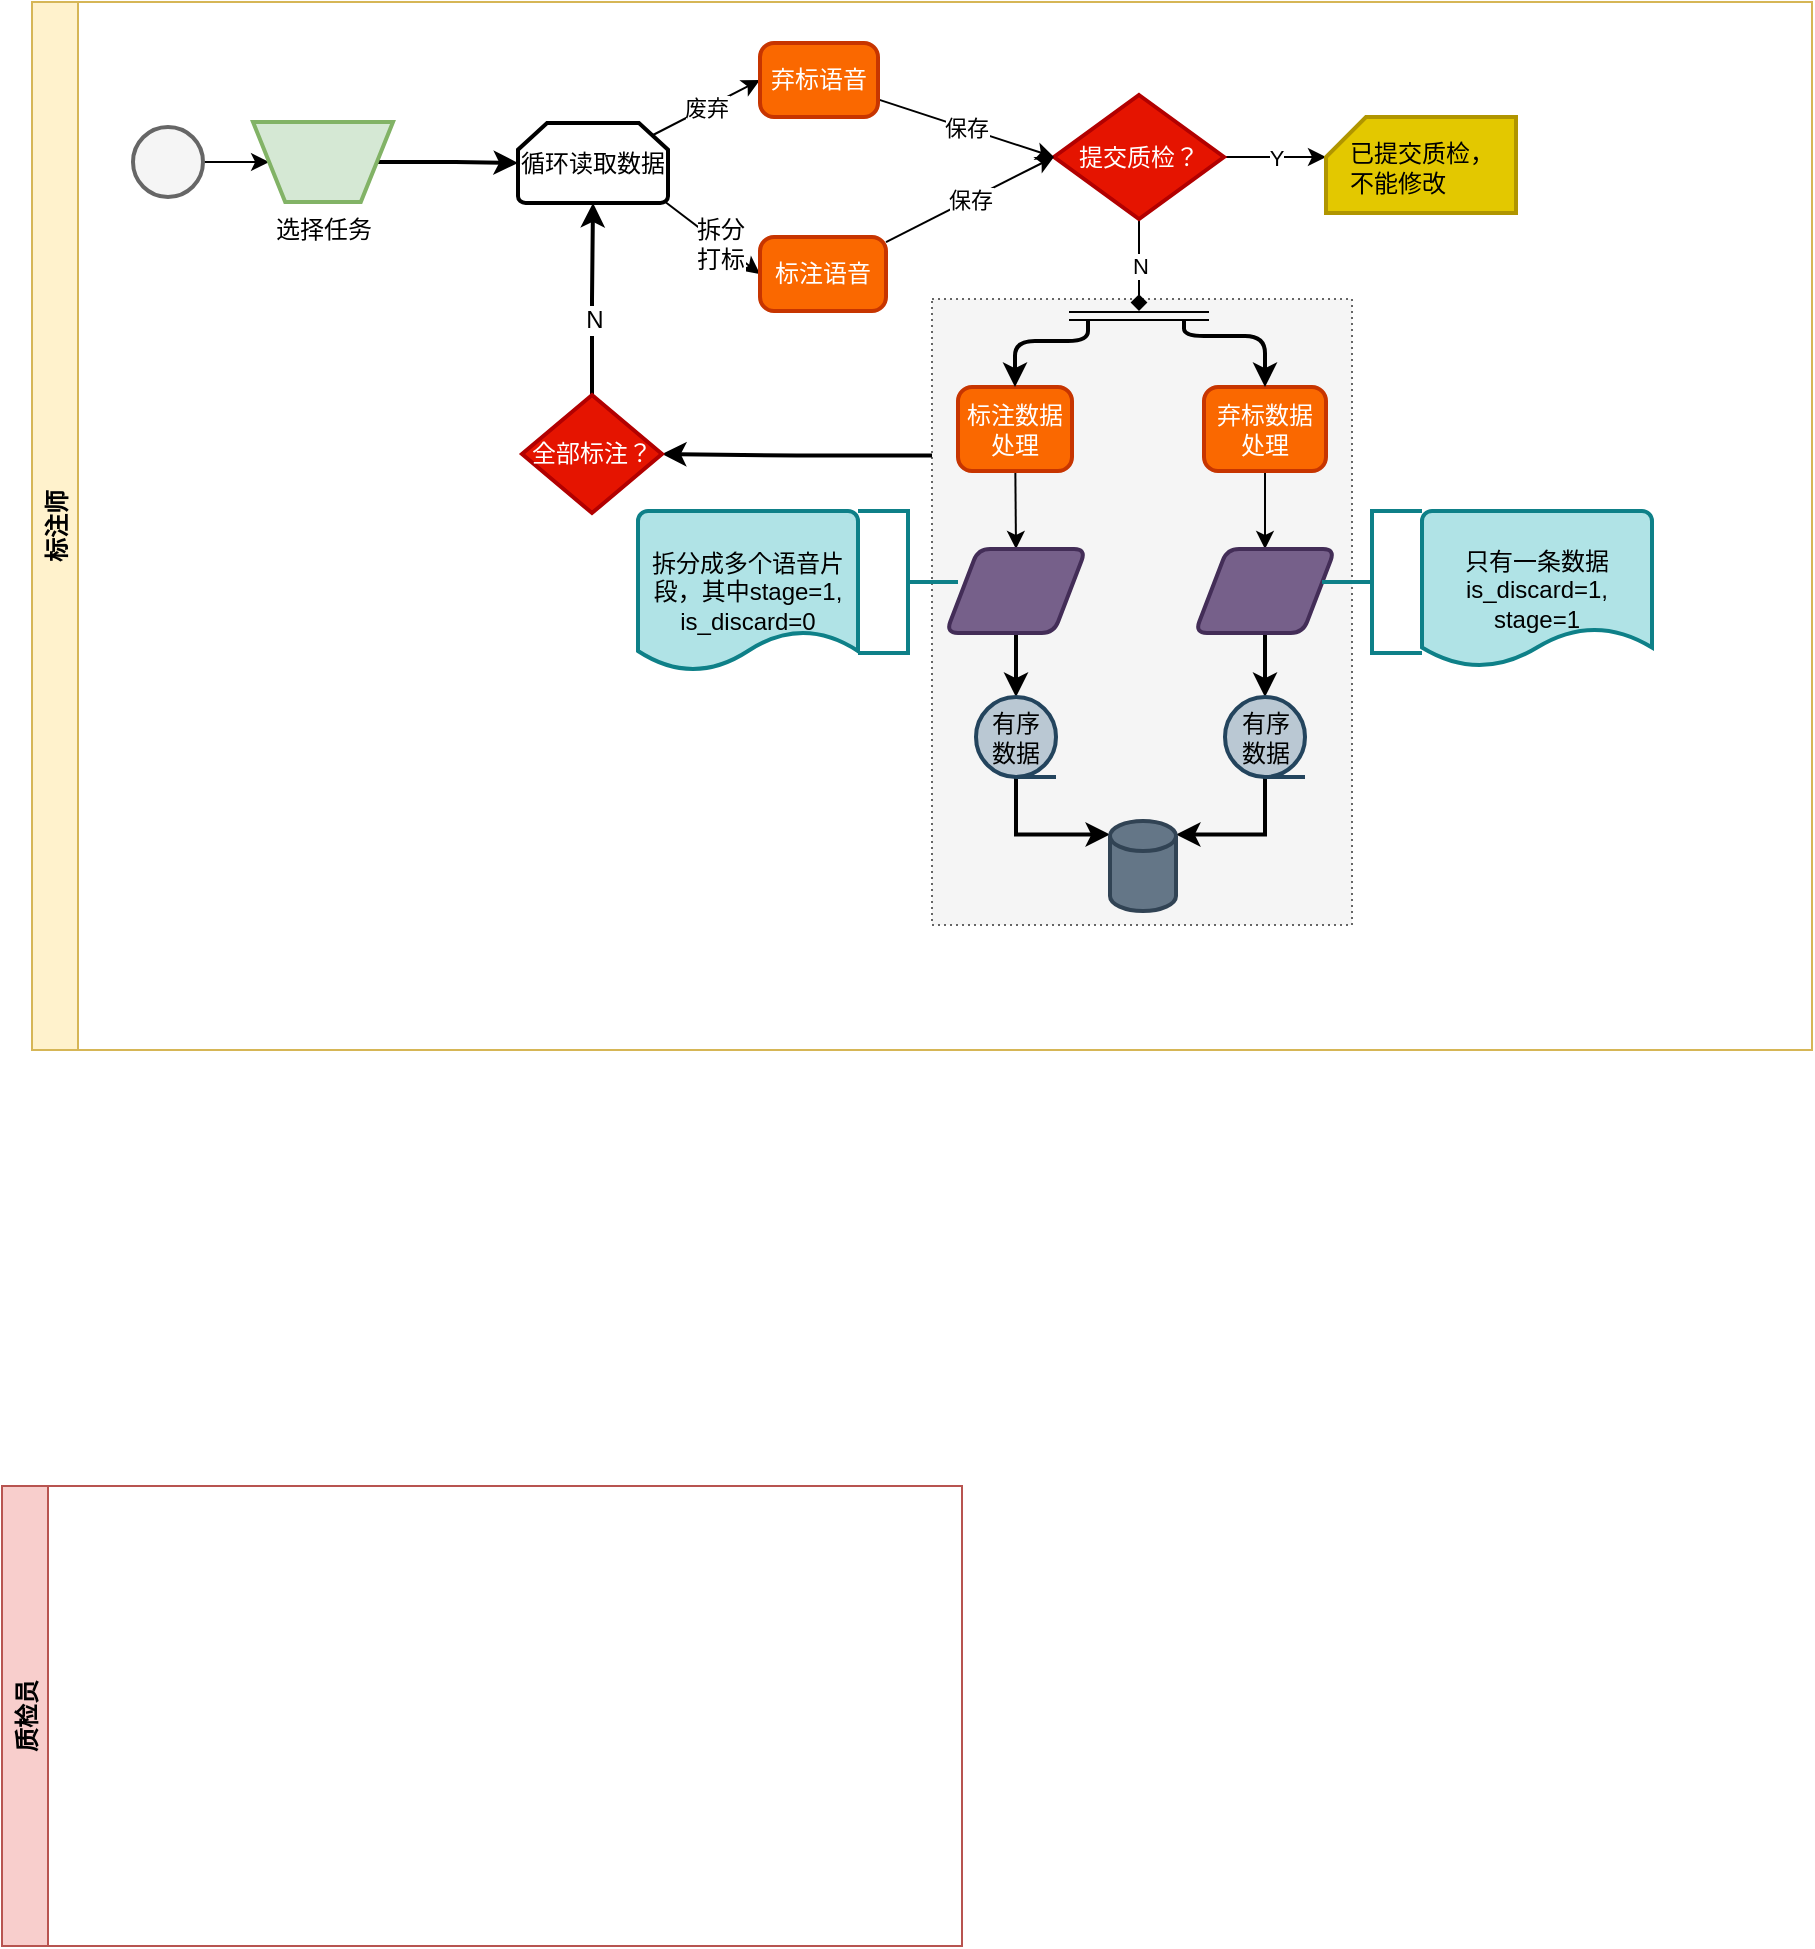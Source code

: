 <mxfile version="11.3.1" type="github" pages="1"><diagram id="CZjxZRCPXwb_QQ-ab7sO" name="第 1 页"><mxGraphModel dx="1412" dy="900" grid="1" gridSize="10" guides="1" tooltips="1" connect="1" arrows="1" fold="1" page="1" pageScale="1" pageWidth="827" pageHeight="1169" math="0" shadow="0"><root><mxCell id="0"/><mxCell id="1" parent="0"/><mxCell id="dYsrpor6kG66DHCL_pji-4" value="标注师" style="swimlane;fillColor=#fff2cc;strokeColor=#d6b656;rotation=-90;" vertex="1" parent="1"><mxGeometry x="327" y="-180" width="524" height="890" as="geometry"/></mxCell><mxCell id="dYsrpor6kG66DHCL_pji-70" value="" style="rounded=0;whiteSpace=wrap;html=1;fillColor=#f5f5f5;strokeColor=#666666;fontColor=#333333;dashed=1;dashPattern=1 2;" vertex="1" parent="dYsrpor6kG66DHCL_pji-4"><mxGeometry x="267" y="331.5" width="210" height="313" as="geometry"/></mxCell><mxCell id="dYsrpor6kG66DHCL_pji-73" style="edgeStyle=orthogonalEdgeStyle;rounded=0;orthogonalLoop=1;jettySize=auto;html=1;exitX=0;exitY=0.25;exitDx=0;exitDy=0;entryX=1;entryY=0.5;entryDx=0;entryDy=0;entryPerimeter=0;endArrow=classic;endFill=1;strokeWidth=2;" edge="1" parent="dYsrpor6kG66DHCL_pji-4" source="dYsrpor6kG66DHCL_pji-70" target="dYsrpor6kG66DHCL_pji-72"><mxGeometry relative="1" as="geometry"/></mxCell><mxCell id="dYsrpor6kG66DHCL_pji-11" style="edgeStyle=orthogonalEdgeStyle;rounded=0;orthogonalLoop=1;jettySize=auto;html=1;entryX=0;entryY=0.5;entryDx=0;entryDy=0;" edge="1" parent="dYsrpor6kG66DHCL_pji-4" source="dYsrpor6kG66DHCL_pji-7" target="dYsrpor6kG66DHCL_pji-9"><mxGeometry relative="1" as="geometry"/></mxCell><mxCell id="dYsrpor6kG66DHCL_pji-7" value="" style="strokeWidth=2;html=1;shape=mxgraph.flowchart.start_2;whiteSpace=wrap;rotation=-90;fillColor=#f5f5f5;strokeColor=#666666;fontColor=#333333;" vertex="1" parent="dYsrpor6kG66DHCL_pji-4"><mxGeometry x="-132.5" y="245.5" width="35" height="35" as="geometry"/></mxCell><mxCell id="dYsrpor6kG66DHCL_pji-13" style="rounded=0;orthogonalLoop=1;jettySize=auto;html=1;entryX=0;entryY=0.5;entryDx=0;entryDy=0;exitX=0.98;exitY=0.985;exitDx=0;exitDy=0;exitPerimeter=0;" edge="1" parent="dYsrpor6kG66DHCL_pji-4" source="dYsrpor6kG66DHCL_pji-63" target="dYsrpor6kG66DHCL_pji-24"><mxGeometry relative="1" as="geometry"><mxPoint x="174.5" y="282.9" as="sourcePoint"/></mxGeometry></mxCell><mxCell id="dYsrpor6kG66DHCL_pji-35" value="拆分&lt;br&gt;打标" style="text;html=1;resizable=0;points=[];align=center;verticalAlign=middle;labelBackgroundColor=#ffffff;" vertex="1" connectable="0" parent="dYsrpor6kG66DHCL_pji-13"><mxGeometry x="-0.23" y="-1" relative="1" as="geometry"><mxPoint x="10" y="6.5" as="offset"/></mxGeometry></mxCell><mxCell id="dYsrpor6kG66DHCL_pji-28" value="废弃" style="edgeStyle=none;rounded=0;orthogonalLoop=1;jettySize=auto;html=1;exitX=0.9;exitY=0.15;exitDx=0;exitDy=0;entryX=0;entryY=0.5;entryDx=0;entryDy=0;exitPerimeter=0;" edge="1" parent="dYsrpor6kG66DHCL_pji-4" source="dYsrpor6kG66DHCL_pji-63" target="dYsrpor6kG66DHCL_pji-25"><mxGeometry relative="1" as="geometry"><mxPoint x="176" y="263.5" as="sourcePoint"/></mxGeometry></mxCell><mxCell id="dYsrpor6kG66DHCL_pji-65" style="edgeStyle=orthogonalEdgeStyle;rounded=0;orthogonalLoop=1;jettySize=auto;html=1;entryX=0;entryY=0.5;entryDx=0;entryDy=0;entryPerimeter=0;endArrow=classic;endFill=1;strokeWidth=2;" edge="1" parent="dYsrpor6kG66DHCL_pji-4" source="dYsrpor6kG66DHCL_pji-9" target="dYsrpor6kG66DHCL_pji-63"><mxGeometry relative="1" as="geometry"/></mxCell><mxCell id="dYsrpor6kG66DHCL_pji-9" value="选择任务" style="verticalLabelPosition=bottom;verticalAlign=top;html=1;strokeWidth=2;shape=trapezoid;perimeter=trapezoidPerimeter;whiteSpace=wrap;size=0.23;arcSize=10;flipV=1;fillColor=#d5e8d4;rotation=0;strokeColor=#82b366;" vertex="1" parent="dYsrpor6kG66DHCL_pji-4"><mxGeometry x="-72.5" y="243" width="70" height="40" as="geometry"/></mxCell><mxCell id="dYsrpor6kG66DHCL_pji-16" value="Y" style="edgeStyle=orthogonalEdgeStyle;rounded=0;orthogonalLoop=1;jettySize=auto;html=1;entryX=0;entryY=0;entryDx=0;entryDy=20;entryPerimeter=0;" edge="1" parent="dYsrpor6kG66DHCL_pji-4" source="dYsrpor6kG66DHCL_pji-12" target="dYsrpor6kG66DHCL_pji-15"><mxGeometry relative="1" as="geometry"/></mxCell><mxCell id="dYsrpor6kG66DHCL_pji-32" value="N" style="edgeStyle=none;rounded=0;orthogonalLoop=1;jettySize=auto;html=1;exitX=0.5;exitY=1;exitDx=0;exitDy=0;exitPerimeter=0;entryX=0.5;entryY=0;entryDx=0;entryDy=0;endArrow=diamond;endFill=1;" edge="1" parent="dYsrpor6kG66DHCL_pji-4" source="dYsrpor6kG66DHCL_pji-12"><mxGeometry relative="1" as="geometry"><mxPoint x="370.5" y="337.5" as="targetPoint"/></mxGeometry></mxCell><mxCell id="dYsrpor6kG66DHCL_pji-12" value="提交质检？" style="strokeWidth=2;html=1;shape=mxgraph.flowchart.decision;whiteSpace=wrap;fillColor=#e51400;strokeColor=#B20000;fontColor=#ffffff;" vertex="1" parent="dYsrpor6kG66DHCL_pji-4"><mxGeometry x="328" y="229.5" width="85" height="62" as="geometry"/></mxCell><mxCell id="dYsrpor6kG66DHCL_pji-15" value="" style="verticalLabelPosition=bottom;verticalAlign=top;html=1;strokeWidth=2;shape=card;whiteSpace=wrap;size=20;arcSize=12;fillColor=#e3c800;strokeColor=#B09500;fontColor=#ffffff;" vertex="1" parent="dYsrpor6kG66DHCL_pji-4"><mxGeometry x="464" y="240.5" width="95" height="48" as="geometry"/></mxCell><mxCell id="dYsrpor6kG66DHCL_pji-19" value="已提交质检，&lt;br&gt;不能修改" style="text;html=1;strokeColor=none;fillColor=none;align=left;verticalAlign=middle;whiteSpace=wrap;rounded=0;" vertex="1" parent="dYsrpor6kG66DHCL_pji-4"><mxGeometry x="474" y="256" width="75" height="20" as="geometry"/></mxCell><mxCell id="dYsrpor6kG66DHCL_pji-30" value="保存" style="edgeStyle=none;rounded=0;orthogonalLoop=1;jettySize=auto;html=1;entryX=0;entryY=0.5;entryDx=0;entryDy=0;entryPerimeter=0;" edge="1" parent="dYsrpor6kG66DHCL_pji-4" source="dYsrpor6kG66DHCL_pji-24" target="dYsrpor6kG66DHCL_pji-12"><mxGeometry relative="1" as="geometry"/></mxCell><mxCell id="dYsrpor6kG66DHCL_pji-24" value="标注语音" style="rounded=1;whiteSpace=wrap;html=1;absoluteArcSize=1;arcSize=14;strokeWidth=2;fillColor=#fa6800;strokeColor=#C73500;fontColor=#ffffff;" vertex="1" parent="dYsrpor6kG66DHCL_pji-4"><mxGeometry x="181" y="300.5" width="63" height="37" as="geometry"/></mxCell><mxCell id="dYsrpor6kG66DHCL_pji-29" value="保存" style="edgeStyle=none;rounded=0;orthogonalLoop=1;jettySize=auto;html=1;entryX=0;entryY=0.5;entryDx=0;entryDy=0;entryPerimeter=0;" edge="1" parent="dYsrpor6kG66DHCL_pji-4" source="dYsrpor6kG66DHCL_pji-25" target="dYsrpor6kG66DHCL_pji-12"><mxGeometry relative="1" as="geometry"><mxPoint x="321" y="256.5" as="targetPoint"/></mxGeometry></mxCell><mxCell id="dYsrpor6kG66DHCL_pji-25" value="弃标语音" style="rounded=1;whiteSpace=wrap;html=1;absoluteArcSize=1;arcSize=14;strokeWidth=2;fillColor=#fa6800;strokeColor=#C73500;fontColor=#ffffff;" vertex="1" parent="dYsrpor6kG66DHCL_pji-4"><mxGeometry x="181" y="203.5" width="59" height="37" as="geometry"/></mxCell><mxCell id="dYsrpor6kG66DHCL_pji-37" value="" style="shape=link;html=1;" edge="1" parent="dYsrpor6kG66DHCL_pji-4"><mxGeometry width="50" height="50" relative="1" as="geometry"><mxPoint x="335.5" y="340" as="sourcePoint"/><mxPoint x="405.5" y="340" as="targetPoint"/></mxGeometry></mxCell><mxCell id="dYsrpor6kG66DHCL_pji-43" style="edgeStyle=none;rounded=0;orthogonalLoop=1;jettySize=auto;html=1;entryX=0.5;entryY=0;entryDx=0;entryDy=0;endArrow=classic;endFill=1;" edge="1" parent="dYsrpor6kG66DHCL_pji-4" source="dYsrpor6kG66DHCL_pji-39" target="dYsrpor6kG66DHCL_pji-41"><mxGeometry relative="1" as="geometry"/></mxCell><mxCell id="dYsrpor6kG66DHCL_pji-39" value="标注数据处理" style="rounded=1;whiteSpace=wrap;html=1;absoluteArcSize=1;arcSize=14;strokeWidth=2;fillColor=#fa6800;strokeColor=#C73500;fontColor=#ffffff;" vertex="1" parent="dYsrpor6kG66DHCL_pji-4"><mxGeometry x="280" y="375.5" width="57" height="42" as="geometry"/></mxCell><mxCell id="dYsrpor6kG66DHCL_pji-44" style="edgeStyle=none;rounded=0;orthogonalLoop=1;jettySize=auto;html=1;entryX=0.5;entryY=0;entryDx=0;entryDy=0;endArrow=classic;endFill=1;" edge="1" parent="dYsrpor6kG66DHCL_pji-4" source="dYsrpor6kG66DHCL_pji-40" target="dYsrpor6kG66DHCL_pji-42"><mxGeometry relative="1" as="geometry"/></mxCell><mxCell id="dYsrpor6kG66DHCL_pji-40" value="弃标数据处理" style="rounded=1;whiteSpace=wrap;html=1;absoluteArcSize=1;arcSize=14;strokeWidth=2;fillColor=#fa6800;strokeColor=#C73500;fontColor=#ffffff;" vertex="1" parent="dYsrpor6kG66DHCL_pji-4"><mxGeometry x="403" y="375.5" width="61" height="42" as="geometry"/></mxCell><mxCell id="dYsrpor6kG66DHCL_pji-56" style="edgeStyle=orthogonalEdgeStyle;rounded=0;orthogonalLoop=1;jettySize=auto;html=1;endArrow=classic;endFill=1;strokeWidth=2;" edge="1" parent="dYsrpor6kG66DHCL_pji-4" source="dYsrpor6kG66DHCL_pji-41" target="dYsrpor6kG66DHCL_pji-53"><mxGeometry relative="1" as="geometry"/></mxCell><mxCell id="dYsrpor6kG66DHCL_pji-41" value="" style="verticalLabelPosition=bottom;verticalAlign=top;html=1;strokeWidth=2;shape=parallelogram;perimeter=parallelogramPerimeter;whiteSpace=wrap;rounded=1;arcSize=12;size=0.23;fillColor=#76608a;strokeColor=#432D57;fontColor=#ffffff;" vertex="1" parent="dYsrpor6kG66DHCL_pji-4"><mxGeometry x="274" y="456.5" width="70" height="42" as="geometry"/></mxCell><mxCell id="dYsrpor6kG66DHCL_pji-57" style="edgeStyle=orthogonalEdgeStyle;rounded=0;orthogonalLoop=1;jettySize=auto;html=1;endArrow=classic;endFill=1;strokeWidth=2;" edge="1" parent="dYsrpor6kG66DHCL_pji-4" source="dYsrpor6kG66DHCL_pji-42" target="dYsrpor6kG66DHCL_pji-54"><mxGeometry relative="1" as="geometry"/></mxCell><mxCell id="dYsrpor6kG66DHCL_pji-42" value="" style="verticalLabelPosition=bottom;verticalAlign=top;html=1;strokeWidth=2;shape=parallelogram;perimeter=parallelogramPerimeter;whiteSpace=wrap;rounded=1;arcSize=12;size=0.23;fillColor=#76608a;strokeColor=#432D57;fontColor=#ffffff;" vertex="1" parent="dYsrpor6kG66DHCL_pji-4"><mxGeometry x="398.5" y="456.5" width="70" height="42" as="geometry"/></mxCell><mxCell id="dYsrpor6kG66DHCL_pji-45" value="" style="strokeWidth=2;html=1;shape=mxgraph.flowchart.annotation_2;align=left;pointerEvents=1;fillColor=#b0e3e6;strokeColor=#0e8088;" vertex="1" parent="dYsrpor6kG66DHCL_pji-4"><mxGeometry x="462" y="437.5" width="50" height="71" as="geometry"/></mxCell><mxCell id="dYsrpor6kG66DHCL_pji-47" value="只有一条数据&lt;br&gt;is_discard=1,&lt;br&gt;stage=1" style="strokeWidth=2;html=1;shape=mxgraph.flowchart.document2;whiteSpace=wrap;size=0.25;fillColor=#b0e3e6;strokeColor=#0e8088;" vertex="1" parent="dYsrpor6kG66DHCL_pji-4"><mxGeometry x="512" y="437.5" width="115" height="78" as="geometry"/></mxCell><mxCell id="dYsrpor6kG66DHCL_pji-48" value="" style="strokeWidth=2;html=1;shape=mxgraph.flowchart.annotation_2;align=left;pointerEvents=1;fillColor=#b0e3e6;rotation=180;strokeColor=#0e8088;" vertex="1" parent="dYsrpor6kG66DHCL_pji-4"><mxGeometry x="230" y="437.5" width="50" height="71" as="geometry"/></mxCell><mxCell id="dYsrpor6kG66DHCL_pji-49" value="拆分成多个语音片段，其中stage=1,&lt;br&gt;is_discard=0" style="strokeWidth=2;html=1;shape=mxgraph.flowchart.document2;whiteSpace=wrap;size=0.25;fillColor=#b0e3e6;strokeColor=#0e8088;" vertex="1" parent="dYsrpor6kG66DHCL_pji-4"><mxGeometry x="120" y="437.5" width="110" height="80" as="geometry"/></mxCell><mxCell id="dYsrpor6kG66DHCL_pji-58" style="edgeStyle=orthogonalEdgeStyle;rounded=0;orthogonalLoop=1;jettySize=auto;html=1;entryX=0;entryY=0.15;entryDx=0;entryDy=0;entryPerimeter=0;endArrow=classic;endFill=1;strokeWidth=2;exitX=0.5;exitY=1;exitDx=0;exitDy=0;exitPerimeter=0;" edge="1" parent="dYsrpor6kG66DHCL_pji-4" source="dYsrpor6kG66DHCL_pji-53" target="dYsrpor6kG66DHCL_pji-55"><mxGeometry relative="1" as="geometry"/></mxCell><mxCell id="dYsrpor6kG66DHCL_pji-53" value="有序&lt;br&gt;数据" style="strokeWidth=2;html=1;shape=mxgraph.flowchart.sequential_data;whiteSpace=wrap;fillColor=#bac8d3;strokeColor=#23445d;" vertex="1" parent="dYsrpor6kG66DHCL_pji-4"><mxGeometry x="289" y="530.5" width="40" height="40" as="geometry"/></mxCell><mxCell id="dYsrpor6kG66DHCL_pji-59" style="edgeStyle=orthogonalEdgeStyle;rounded=0;orthogonalLoop=1;jettySize=auto;html=1;entryX=1;entryY=0.15;entryDx=0;entryDy=0;entryPerimeter=0;endArrow=classic;endFill=1;strokeWidth=2;exitX=0.5;exitY=1;exitDx=0;exitDy=0;exitPerimeter=0;" edge="1" parent="dYsrpor6kG66DHCL_pji-4" source="dYsrpor6kG66DHCL_pji-54" target="dYsrpor6kG66DHCL_pji-55"><mxGeometry relative="1" as="geometry"/></mxCell><mxCell id="dYsrpor6kG66DHCL_pji-54" value="有序&lt;br&gt;数据" style="strokeWidth=2;html=1;shape=mxgraph.flowchart.sequential_data;whiteSpace=wrap;fillColor=#bac8d3;strokeColor=#23445d;" vertex="1" parent="dYsrpor6kG66DHCL_pji-4"><mxGeometry x="413.5" y="530.5" width="40" height="40" as="geometry"/></mxCell><mxCell id="dYsrpor6kG66DHCL_pji-55" value="" style="strokeWidth=2;html=1;shape=mxgraph.flowchart.database;whiteSpace=wrap;fillColor=#647687;strokeColor=#314354;fontColor=#ffffff;" vertex="1" parent="dYsrpor6kG66DHCL_pji-4"><mxGeometry x="356" y="592.5" width="33" height="45" as="geometry"/></mxCell><mxCell id="dYsrpor6kG66DHCL_pji-63" value="循环读取数据" style="strokeWidth=2;html=1;shape=mxgraph.flowchart.loop_limit;whiteSpace=wrap;fillColor=#FFFFFF;" vertex="1" parent="dYsrpor6kG66DHCL_pji-4"><mxGeometry x="60" y="243.5" width="75" height="40" as="geometry"/></mxCell><mxCell id="dYsrpor6kG66DHCL_pji-50" value="" style="endArrow=classic;html=1;edgeStyle=orthogonalEdgeStyle;entryX=0.5;entryY=0;entryDx=0;entryDy=0;strokeWidth=2;" edge="1" parent="dYsrpor6kG66DHCL_pji-4" target="dYsrpor6kG66DHCL_pji-39"><mxGeometry width="50" height="50" relative="1" as="geometry"><mxPoint x="345" y="342.5" as="sourcePoint"/><mxPoint x="210.5" y="362.5" as="targetPoint"/><Array as="points"><mxPoint x="345" y="352.5"/><mxPoint x="309" y="352.5"/></Array></mxGeometry></mxCell><mxCell id="dYsrpor6kG66DHCL_pji-74" style="edgeStyle=orthogonalEdgeStyle;rounded=0;orthogonalLoop=1;jettySize=auto;html=1;entryX=0.5;entryY=1;entryDx=0;entryDy=0;entryPerimeter=0;endArrow=classic;endFill=1;strokeWidth=2;" edge="1" parent="dYsrpor6kG66DHCL_pji-4" source="dYsrpor6kG66DHCL_pji-72" target="dYsrpor6kG66DHCL_pji-63"><mxGeometry relative="1" as="geometry"/></mxCell><mxCell id="dYsrpor6kG66DHCL_pji-75" value="N" style="text;html=1;resizable=0;points=[];align=center;verticalAlign=middle;labelBackgroundColor=#ffffff;" vertex="1" connectable="0" parent="dYsrpor6kG66DHCL_pji-74"><mxGeometry y="-10" relative="1" as="geometry"><mxPoint x="-10" y="10" as="offset"/></mxGeometry></mxCell><mxCell id="dYsrpor6kG66DHCL_pji-72" value="全部标注？" style="strokeWidth=2;html=1;shape=mxgraph.flowchart.decision;whiteSpace=wrap;fillColor=#e51400;strokeColor=#B20000;fontColor=#ffffff;" vertex="1" parent="dYsrpor6kG66DHCL_pji-4"><mxGeometry x="62" y="379.5" width="70" height="59" as="geometry"/></mxCell><mxCell id="dYsrpor6kG66DHCL_pji-51" value="" style="endArrow=classic;html=1;entryX=0.5;entryY=0;entryDx=0;entryDy=0;edgeStyle=orthogonalEdgeStyle;strokeWidth=2;" edge="1" parent="dYsrpor6kG66DHCL_pji-4" target="dYsrpor6kG66DHCL_pji-40"><mxGeometry width="50" height="50" relative="1" as="geometry"><mxPoint x="393" y="342.5" as="sourcePoint"/><mxPoint x="594.5" y="354.5" as="targetPoint"/><Array as="points"><mxPoint x="393" y="350"/><mxPoint x="434" y="350"/></Array></mxGeometry></mxCell><mxCell id="dYsrpor6kG66DHCL_pji-5" value="质检员" style="swimlane;fillColor=#f8cecc;strokeColor=#b85450;rotation=-90;" vertex="1" parent="1"><mxGeometry x="254" y="620" width="230" height="480" as="geometry"/></mxCell></root></mxGraphModel></diagram></mxfile>